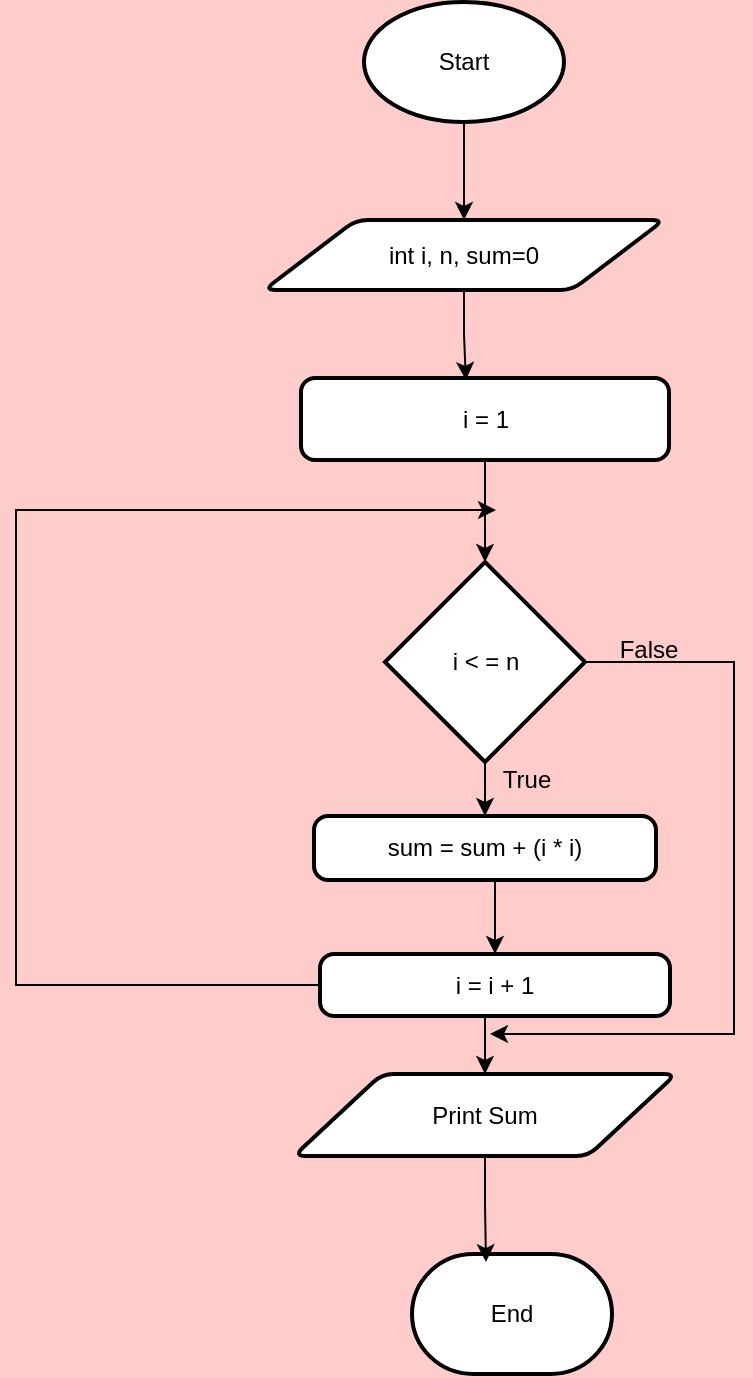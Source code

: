 <mxfile version="16.6.1" type="github">
  <diagram id="8en4puBmwrjEifgdsUuD" name="Page-1">
    <mxGraphModel dx="868" dy="450" grid="0" gridSize="10" guides="1" tooltips="1" connect="1" arrows="1" fold="1" page="1" pageScale="1" pageWidth="827" pageHeight="1169" background="#FFCCCC" math="0" shadow="0">
      <root>
        <mxCell id="0" />
        <mxCell id="1" parent="0" />
        <mxCell id="cqp4EZzUneRZT5LXwRzm-15" style="edgeStyle=orthogonalEdgeStyle;rounded=0;orthogonalLoop=1;jettySize=auto;html=1;exitX=0.5;exitY=1;exitDx=0;exitDy=0;exitPerimeter=0;entryX=0.5;entryY=0;entryDx=0;entryDy=0;" edge="1" parent="1" source="cqp4EZzUneRZT5LXwRzm-2" target="cqp4EZzUneRZT5LXwRzm-4">
          <mxGeometry relative="1" as="geometry" />
        </mxCell>
        <mxCell id="cqp4EZzUneRZT5LXwRzm-2" value="Start" style="strokeWidth=2;html=1;shape=mxgraph.flowchart.start_1;whiteSpace=wrap;" vertex="1" parent="1">
          <mxGeometry x="340" y="15" width="100" height="60" as="geometry" />
        </mxCell>
        <mxCell id="cqp4EZzUneRZT5LXwRzm-3" value="End" style="strokeWidth=2;html=1;shape=mxgraph.flowchart.terminator;whiteSpace=wrap;" vertex="1" parent="1">
          <mxGeometry x="364" y="641" width="100" height="60" as="geometry" />
        </mxCell>
        <mxCell id="cqp4EZzUneRZT5LXwRzm-16" style="edgeStyle=orthogonalEdgeStyle;rounded=0;orthogonalLoop=1;jettySize=auto;html=1;exitX=0.5;exitY=1;exitDx=0;exitDy=0;entryX=0.448;entryY=0.024;entryDx=0;entryDy=0;entryPerimeter=0;" edge="1" parent="1" source="cqp4EZzUneRZT5LXwRzm-4" target="cqp4EZzUneRZT5LXwRzm-5">
          <mxGeometry relative="1" as="geometry" />
        </mxCell>
        <mxCell id="cqp4EZzUneRZT5LXwRzm-4" value="int i, n, sum=0" style="shape=parallelogram;html=1;strokeWidth=2;perimeter=parallelogramPerimeter;whiteSpace=wrap;rounded=1;arcSize=12;size=0.23;" vertex="1" parent="1">
          <mxGeometry x="290" y="124" width="200" height="35" as="geometry" />
        </mxCell>
        <mxCell id="cqp4EZzUneRZT5LXwRzm-17" style="edgeStyle=orthogonalEdgeStyle;rounded=0;orthogonalLoop=1;jettySize=auto;html=1;exitX=0.5;exitY=1;exitDx=0;exitDy=0;entryX=0.5;entryY=0;entryDx=0;entryDy=0;entryPerimeter=0;" edge="1" parent="1" source="cqp4EZzUneRZT5LXwRzm-5" target="cqp4EZzUneRZT5LXwRzm-6">
          <mxGeometry relative="1" as="geometry" />
        </mxCell>
        <mxCell id="cqp4EZzUneRZT5LXwRzm-5" value="i = 1" style="rounded=1;whiteSpace=wrap;html=1;absoluteArcSize=1;arcSize=14;strokeWidth=2;" vertex="1" parent="1">
          <mxGeometry x="308.5" y="203" width="184" height="41" as="geometry" />
        </mxCell>
        <mxCell id="cqp4EZzUneRZT5LXwRzm-18" style="edgeStyle=orthogonalEdgeStyle;rounded=0;orthogonalLoop=1;jettySize=auto;html=1;exitX=0.5;exitY=1;exitDx=0;exitDy=0;exitPerimeter=0;entryX=0.5;entryY=0;entryDx=0;entryDy=0;" edge="1" parent="1" source="cqp4EZzUneRZT5LXwRzm-6" target="cqp4EZzUneRZT5LXwRzm-7">
          <mxGeometry relative="1" as="geometry" />
        </mxCell>
        <mxCell id="cqp4EZzUneRZT5LXwRzm-23" style="edgeStyle=orthogonalEdgeStyle;rounded=0;orthogonalLoop=1;jettySize=auto;html=1;exitX=1;exitY=0.5;exitDx=0;exitDy=0;exitPerimeter=0;" edge="1" parent="1" source="cqp4EZzUneRZT5LXwRzm-6">
          <mxGeometry relative="1" as="geometry">
            <mxPoint x="403" y="531" as="targetPoint" />
            <Array as="points">
              <mxPoint x="525" y="345" />
              <mxPoint x="525" y="531" />
            </Array>
          </mxGeometry>
        </mxCell>
        <mxCell id="cqp4EZzUneRZT5LXwRzm-6" value="i &amp;lt; = n" style="strokeWidth=2;html=1;shape=mxgraph.flowchart.decision;whiteSpace=wrap;" vertex="1" parent="1">
          <mxGeometry x="350.5" y="295" width="100" height="100" as="geometry" />
        </mxCell>
        <mxCell id="cqp4EZzUneRZT5LXwRzm-19" style="edgeStyle=orthogonalEdgeStyle;rounded=0;orthogonalLoop=1;jettySize=auto;html=1;exitX=0.5;exitY=1;exitDx=0;exitDy=0;entryX=0.5;entryY=0;entryDx=0;entryDy=0;" edge="1" parent="1" source="cqp4EZzUneRZT5LXwRzm-7" target="cqp4EZzUneRZT5LXwRzm-8">
          <mxGeometry relative="1" as="geometry" />
        </mxCell>
        <mxCell id="cqp4EZzUneRZT5LXwRzm-7" value="sum = sum + (i * i)" style="rounded=1;whiteSpace=wrap;html=1;absoluteArcSize=1;arcSize=14;strokeWidth=2;" vertex="1" parent="1">
          <mxGeometry x="315" y="422" width="171" height="32" as="geometry" />
        </mxCell>
        <mxCell id="cqp4EZzUneRZT5LXwRzm-20" style="edgeStyle=orthogonalEdgeStyle;rounded=0;orthogonalLoop=1;jettySize=auto;html=1;exitX=0.5;exitY=1;exitDx=0;exitDy=0;entryX=0.5;entryY=0;entryDx=0;entryDy=0;" edge="1" parent="1" source="cqp4EZzUneRZT5LXwRzm-8" target="cqp4EZzUneRZT5LXwRzm-9">
          <mxGeometry relative="1" as="geometry" />
        </mxCell>
        <mxCell id="cqp4EZzUneRZT5LXwRzm-24" style="edgeStyle=orthogonalEdgeStyle;rounded=0;orthogonalLoop=1;jettySize=auto;html=1;exitX=0;exitY=0.5;exitDx=0;exitDy=0;" edge="1" parent="1" source="cqp4EZzUneRZT5LXwRzm-8">
          <mxGeometry relative="1" as="geometry">
            <mxPoint x="406" y="269" as="targetPoint" />
            <Array as="points">
              <mxPoint x="166" y="507" />
              <mxPoint x="166" y="269" />
              <mxPoint x="396" y="269" />
            </Array>
          </mxGeometry>
        </mxCell>
        <mxCell id="cqp4EZzUneRZT5LXwRzm-8" value="i = i + 1" style="rounded=1;whiteSpace=wrap;html=1;absoluteArcSize=1;arcSize=14;strokeWidth=2;" vertex="1" parent="1">
          <mxGeometry x="318" y="491" width="175" height="31" as="geometry" />
        </mxCell>
        <mxCell id="cqp4EZzUneRZT5LXwRzm-21" style="edgeStyle=orthogonalEdgeStyle;rounded=0;orthogonalLoop=1;jettySize=auto;html=1;exitX=0.5;exitY=1;exitDx=0;exitDy=0;entryX=0.37;entryY=0.067;entryDx=0;entryDy=0;entryPerimeter=0;" edge="1" parent="1" source="cqp4EZzUneRZT5LXwRzm-9" target="cqp4EZzUneRZT5LXwRzm-3">
          <mxGeometry relative="1" as="geometry" />
        </mxCell>
        <mxCell id="cqp4EZzUneRZT5LXwRzm-9" value="Print Sum" style="shape=parallelogram;html=1;strokeWidth=2;perimeter=parallelogramPerimeter;whiteSpace=wrap;rounded=1;arcSize=12;size=0.23;" vertex="1" parent="1">
          <mxGeometry x="305" y="551" width="191" height="41" as="geometry" />
        </mxCell>
        <mxCell id="cqp4EZzUneRZT5LXwRzm-25" value="False" style="text;html=1;align=center;verticalAlign=middle;resizable=0;points=[];autosize=1;strokeColor=none;fillColor=none;" vertex="1" parent="1">
          <mxGeometry x="462" y="330" width="39" height="18" as="geometry" />
        </mxCell>
        <mxCell id="cqp4EZzUneRZT5LXwRzm-26" value="True" style="text;html=1;align=center;verticalAlign=middle;resizable=0;points=[];autosize=1;strokeColor=none;fillColor=none;" vertex="1" parent="1">
          <mxGeometry x="404" y="395" width="34" height="18" as="geometry" />
        </mxCell>
      </root>
    </mxGraphModel>
  </diagram>
</mxfile>
